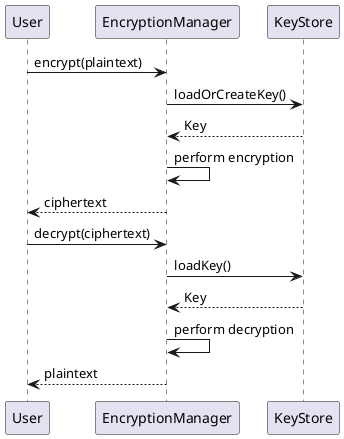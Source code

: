 @startuml
participant User
participant EncryptionManager
participant KeyStore

User -> EncryptionManager: encrypt(plaintext)
EncryptionManager -> KeyStore: loadOrCreateKey()
KeyStore --> EncryptionManager: Key
EncryptionManager -> EncryptionManager: perform encryption
EncryptionManager --> User: ciphertext

User -> EncryptionManager: decrypt(ciphertext)
EncryptionManager -> KeyStore: loadKey()
KeyStore --> EncryptionManager: Key
EncryptionManager -> EncryptionManager: perform decryption
EncryptionManager --> User: plaintext
@enduml
